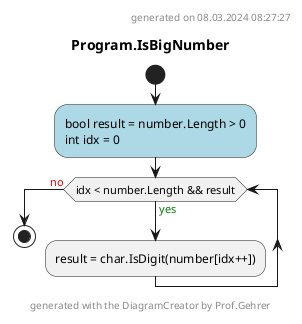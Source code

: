 @startuml Program.IsBigNumber
header
generated on 08.03.2024 08:27:27
end header
title Program.IsBigNumber
start
#LightBlue:bool result = number.Length > 0
int idx = 0;
while (idx < number.Length && result) is (<color:green>yes)
    :result = char.IsDigit(number[idx++]);
endwhile (<color:red>no)
footer
generated with the DiagramCreator by Prof.Gehrer
end footer
stop
@enduml
